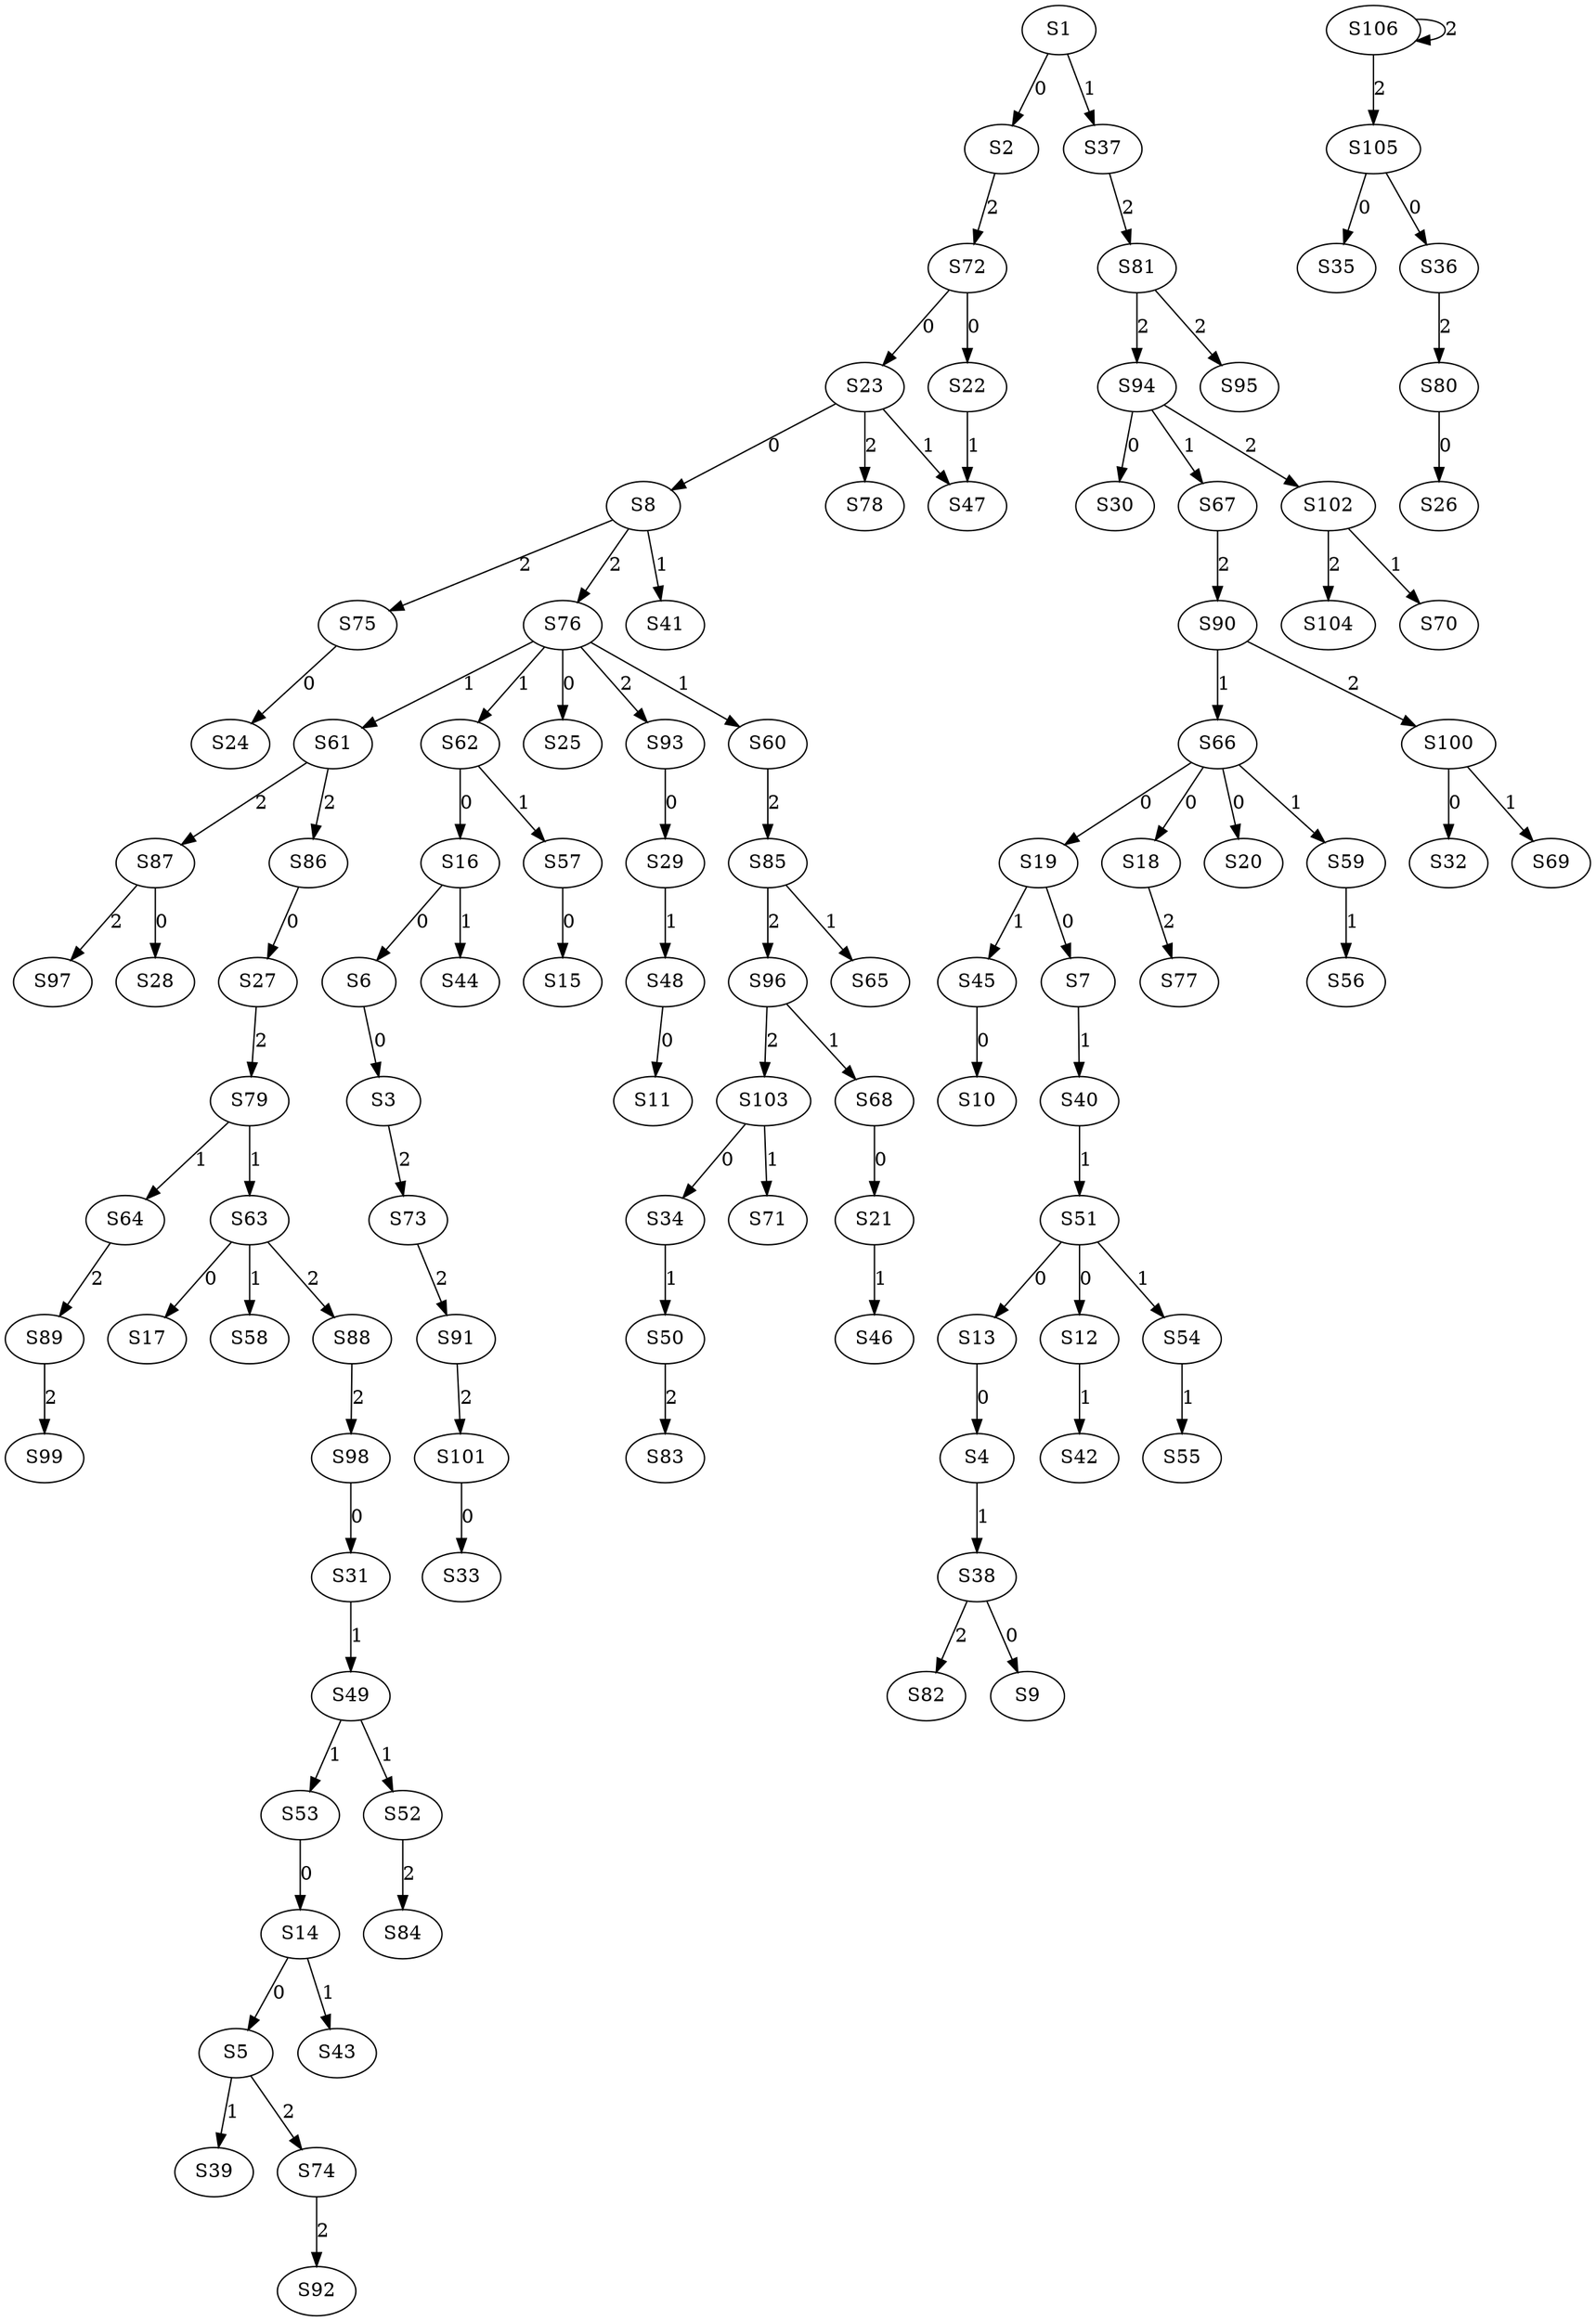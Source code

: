 strict digraph {
	S1 -> S2 [ label = 0 ];
	S6 -> S3 [ label = 0 ];
	S13 -> S4 [ label = 0 ];
	S14 -> S5 [ label = 0 ];
	S16 -> S6 [ label = 0 ];
	S19 -> S7 [ label = 0 ];
	S23 -> S8 [ label = 0 ];
	S38 -> S9 [ label = 0 ];
	S45 -> S10 [ label = 0 ];
	S48 -> S11 [ label = 0 ];
	S51 -> S12 [ label = 0 ];
	S51 -> S13 [ label = 0 ];
	S53 -> S14 [ label = 0 ];
	S57 -> S15 [ label = 0 ];
	S62 -> S16 [ label = 0 ];
	S63 -> S17 [ label = 0 ];
	S66 -> S18 [ label = 0 ];
	S66 -> S19 [ label = 0 ];
	S66 -> S20 [ label = 0 ];
	S68 -> S21 [ label = 0 ];
	S72 -> S22 [ label = 0 ];
	S72 -> S23 [ label = 0 ];
	S75 -> S24 [ label = 0 ];
	S76 -> S25 [ label = 0 ];
	S80 -> S26 [ label = 0 ];
	S86 -> S27 [ label = 0 ];
	S87 -> S28 [ label = 0 ];
	S93 -> S29 [ label = 0 ];
	S94 -> S30 [ label = 0 ];
	S98 -> S31 [ label = 0 ];
	S100 -> S32 [ label = 0 ];
	S101 -> S33 [ label = 0 ];
	S103 -> S34 [ label = 0 ];
	S105 -> S35 [ label = 0 ];
	S105 -> S36 [ label = 0 ];
	S1 -> S37 [ label = 1 ];
	S4 -> S38 [ label = 1 ];
	S5 -> S39 [ label = 1 ];
	S7 -> S40 [ label = 1 ];
	S8 -> S41 [ label = 1 ];
	S12 -> S42 [ label = 1 ];
	S14 -> S43 [ label = 1 ];
	S16 -> S44 [ label = 1 ];
	S19 -> S45 [ label = 1 ];
	S21 -> S46 [ label = 1 ];
	S23 -> S47 [ label = 1 ];
	S29 -> S48 [ label = 1 ];
	S31 -> S49 [ label = 1 ];
	S34 -> S50 [ label = 1 ];
	S40 -> S51 [ label = 1 ];
	S49 -> S52 [ label = 1 ];
	S49 -> S53 [ label = 1 ];
	S51 -> S54 [ label = 1 ];
	S54 -> S55 [ label = 1 ];
	S59 -> S56 [ label = 1 ];
	S62 -> S57 [ label = 1 ];
	S63 -> S58 [ label = 1 ];
	S66 -> S59 [ label = 1 ];
	S76 -> S60 [ label = 1 ];
	S76 -> S61 [ label = 1 ];
	S76 -> S62 [ label = 1 ];
	S79 -> S63 [ label = 1 ];
	S79 -> S64 [ label = 1 ];
	S85 -> S65 [ label = 1 ];
	S90 -> S66 [ label = 1 ];
	S94 -> S67 [ label = 1 ];
	S96 -> S68 [ label = 1 ];
	S100 -> S69 [ label = 1 ];
	S102 -> S70 [ label = 1 ];
	S103 -> S71 [ label = 1 ];
	S2 -> S72 [ label = 2 ];
	S3 -> S73 [ label = 2 ];
	S5 -> S74 [ label = 2 ];
	S8 -> S75 [ label = 2 ];
	S8 -> S76 [ label = 2 ];
	S18 -> S77 [ label = 2 ];
	S23 -> S78 [ label = 2 ];
	S27 -> S79 [ label = 2 ];
	S36 -> S80 [ label = 2 ];
	S37 -> S81 [ label = 2 ];
	S38 -> S82 [ label = 2 ];
	S50 -> S83 [ label = 2 ];
	S52 -> S84 [ label = 2 ];
	S60 -> S85 [ label = 2 ];
	S61 -> S86 [ label = 2 ];
	S61 -> S87 [ label = 2 ];
	S63 -> S88 [ label = 2 ];
	S64 -> S89 [ label = 2 ];
	S67 -> S90 [ label = 2 ];
	S73 -> S91 [ label = 2 ];
	S74 -> S92 [ label = 2 ];
	S76 -> S93 [ label = 2 ];
	S81 -> S94 [ label = 2 ];
	S81 -> S95 [ label = 2 ];
	S85 -> S96 [ label = 2 ];
	S87 -> S97 [ label = 2 ];
	S88 -> S98 [ label = 2 ];
	S89 -> S99 [ label = 2 ];
	S90 -> S100 [ label = 2 ];
	S91 -> S101 [ label = 2 ];
	S94 -> S102 [ label = 2 ];
	S96 -> S103 [ label = 2 ];
	S102 -> S104 [ label = 2 ];
	S106 -> S105 [ label = 2 ];
	S106 -> S106 [ label = 2 ];
	S22 -> S47 [ label = 1 ];
}